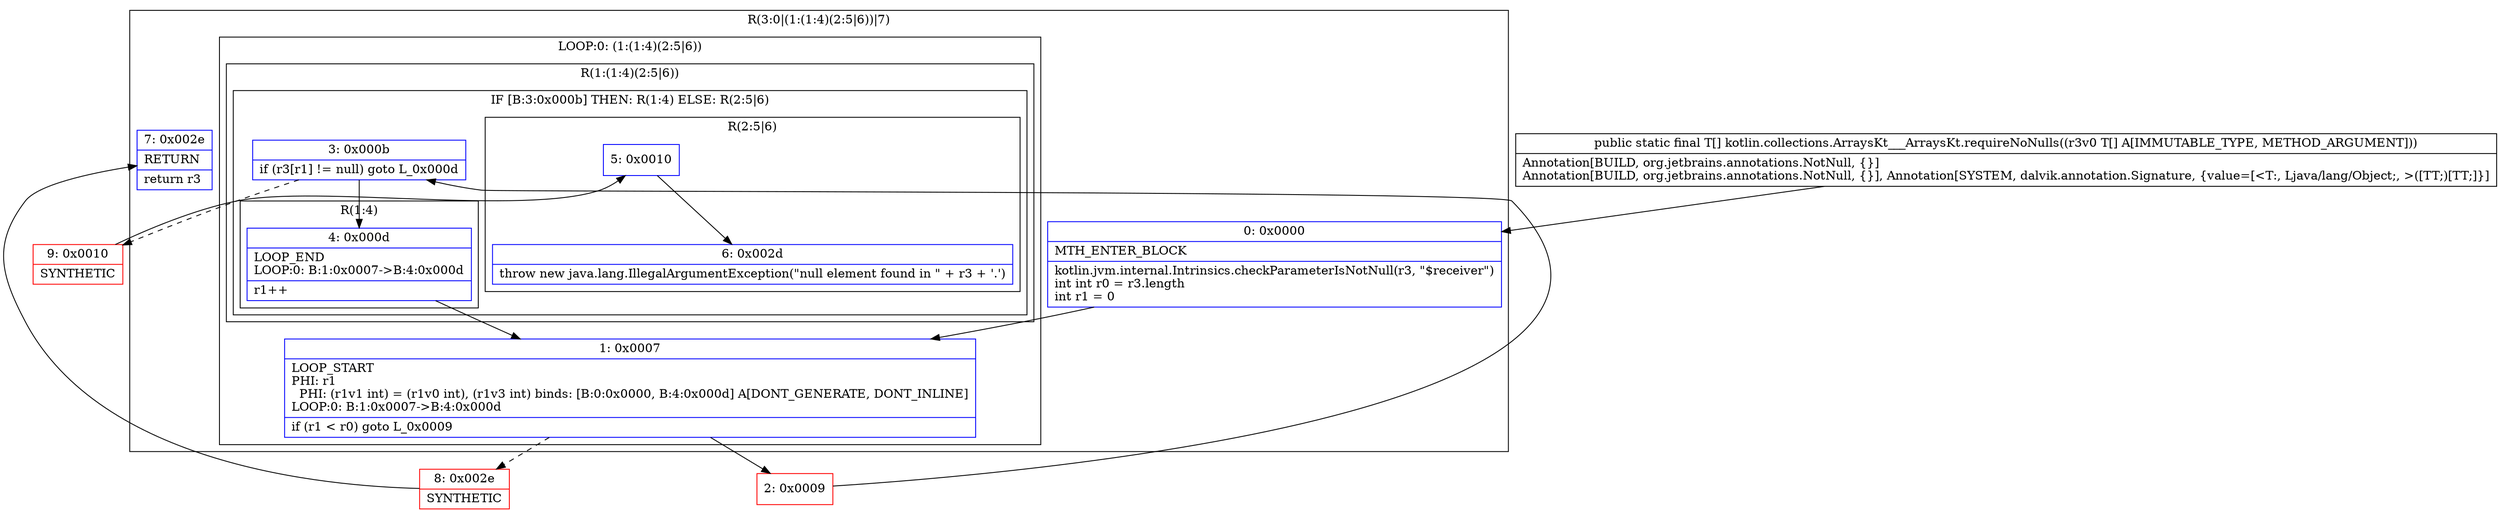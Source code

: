 digraph "CFG forkotlin.collections.ArraysKt___ArraysKt.requireNoNulls([Ljava\/lang\/Object;)[Ljava\/lang\/Object;" {
subgraph cluster_Region_682218358 {
label = "R(3:0|(1:(1:4)(2:5|6))|7)";
node [shape=record,color=blue];
Node_0 [shape=record,label="{0\:\ 0x0000|MTH_ENTER_BLOCK\l|kotlin.jvm.internal.Intrinsics.checkParameterIsNotNull(r3, \"$receiver\")\lint int r0 = r3.length\lint r1 = 0\l}"];
subgraph cluster_LoopRegion_1757987513 {
label = "LOOP:0: (1:(1:4)(2:5|6))";
node [shape=record,color=blue];
Node_1 [shape=record,label="{1\:\ 0x0007|LOOP_START\lPHI: r1 \l  PHI: (r1v1 int) = (r1v0 int), (r1v3 int) binds: [B:0:0x0000, B:4:0x000d] A[DONT_GENERATE, DONT_INLINE]\lLOOP:0: B:1:0x0007\-\>B:4:0x000d\l|if (r1 \< r0) goto L_0x0009\l}"];
subgraph cluster_Region_1054724178 {
label = "R(1:(1:4)(2:5|6))";
node [shape=record,color=blue];
subgraph cluster_IfRegion_281020409 {
label = "IF [B:3:0x000b] THEN: R(1:4) ELSE: R(2:5|6)";
node [shape=record,color=blue];
Node_3 [shape=record,label="{3\:\ 0x000b|if (r3[r1] != null) goto L_0x000d\l}"];
subgraph cluster_Region_454603310 {
label = "R(1:4)";
node [shape=record,color=blue];
Node_4 [shape=record,label="{4\:\ 0x000d|LOOP_END\lLOOP:0: B:1:0x0007\-\>B:4:0x000d\l|r1++\l}"];
}
subgraph cluster_Region_771366875 {
label = "R(2:5|6)";
node [shape=record,color=blue];
Node_5 [shape=record,label="{5\:\ 0x0010}"];
Node_6 [shape=record,label="{6\:\ 0x002d|throw new java.lang.IllegalArgumentException(\"null element found in \" + r3 + '.')\l}"];
}
}
}
}
Node_7 [shape=record,label="{7\:\ 0x002e|RETURN\l|return r3\l}"];
}
Node_2 [shape=record,color=red,label="{2\:\ 0x0009}"];
Node_8 [shape=record,color=red,label="{8\:\ 0x002e|SYNTHETIC\l}"];
Node_9 [shape=record,color=red,label="{9\:\ 0x0010|SYNTHETIC\l}"];
MethodNode[shape=record,label="{public static final T[] kotlin.collections.ArraysKt___ArraysKt.requireNoNulls((r3v0 T[] A[IMMUTABLE_TYPE, METHOD_ARGUMENT]))  | Annotation[BUILD, org.jetbrains.annotations.NotNull, \{\}]\lAnnotation[BUILD, org.jetbrains.annotations.NotNull, \{\}], Annotation[SYSTEM, dalvik.annotation.Signature, \{value=[\<T:, Ljava\/lang\/Object;, \>([TT;)[TT;]\}]\l}"];
MethodNode -> Node_0;
Node_0 -> Node_1;
Node_1 -> Node_2;
Node_1 -> Node_8[style=dashed];
Node_3 -> Node_4;
Node_3 -> Node_9[style=dashed];
Node_4 -> Node_1;
Node_5 -> Node_6;
Node_2 -> Node_3;
Node_8 -> Node_7;
Node_9 -> Node_5;
}

